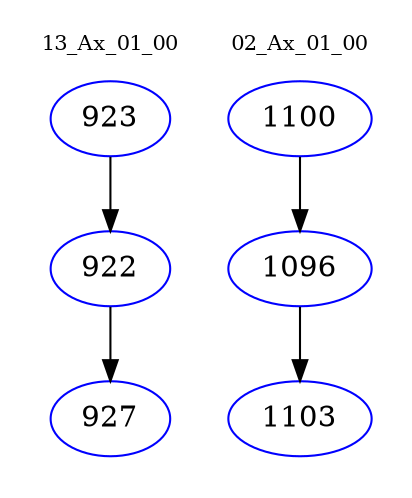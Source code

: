digraph{
subgraph cluster_0 {
color = white
label = "13_Ax_01_00";
fontsize=10;
T0_923 [label="923", color="blue"]
T0_923 -> T0_922 [color="black"]
T0_922 [label="922", color="blue"]
T0_922 -> T0_927 [color="black"]
T0_927 [label="927", color="blue"]
}
subgraph cluster_1 {
color = white
label = "02_Ax_01_00";
fontsize=10;
T1_1100 [label="1100", color="blue"]
T1_1100 -> T1_1096 [color="black"]
T1_1096 [label="1096", color="blue"]
T1_1096 -> T1_1103 [color="black"]
T1_1103 [label="1103", color="blue"]
}
}
